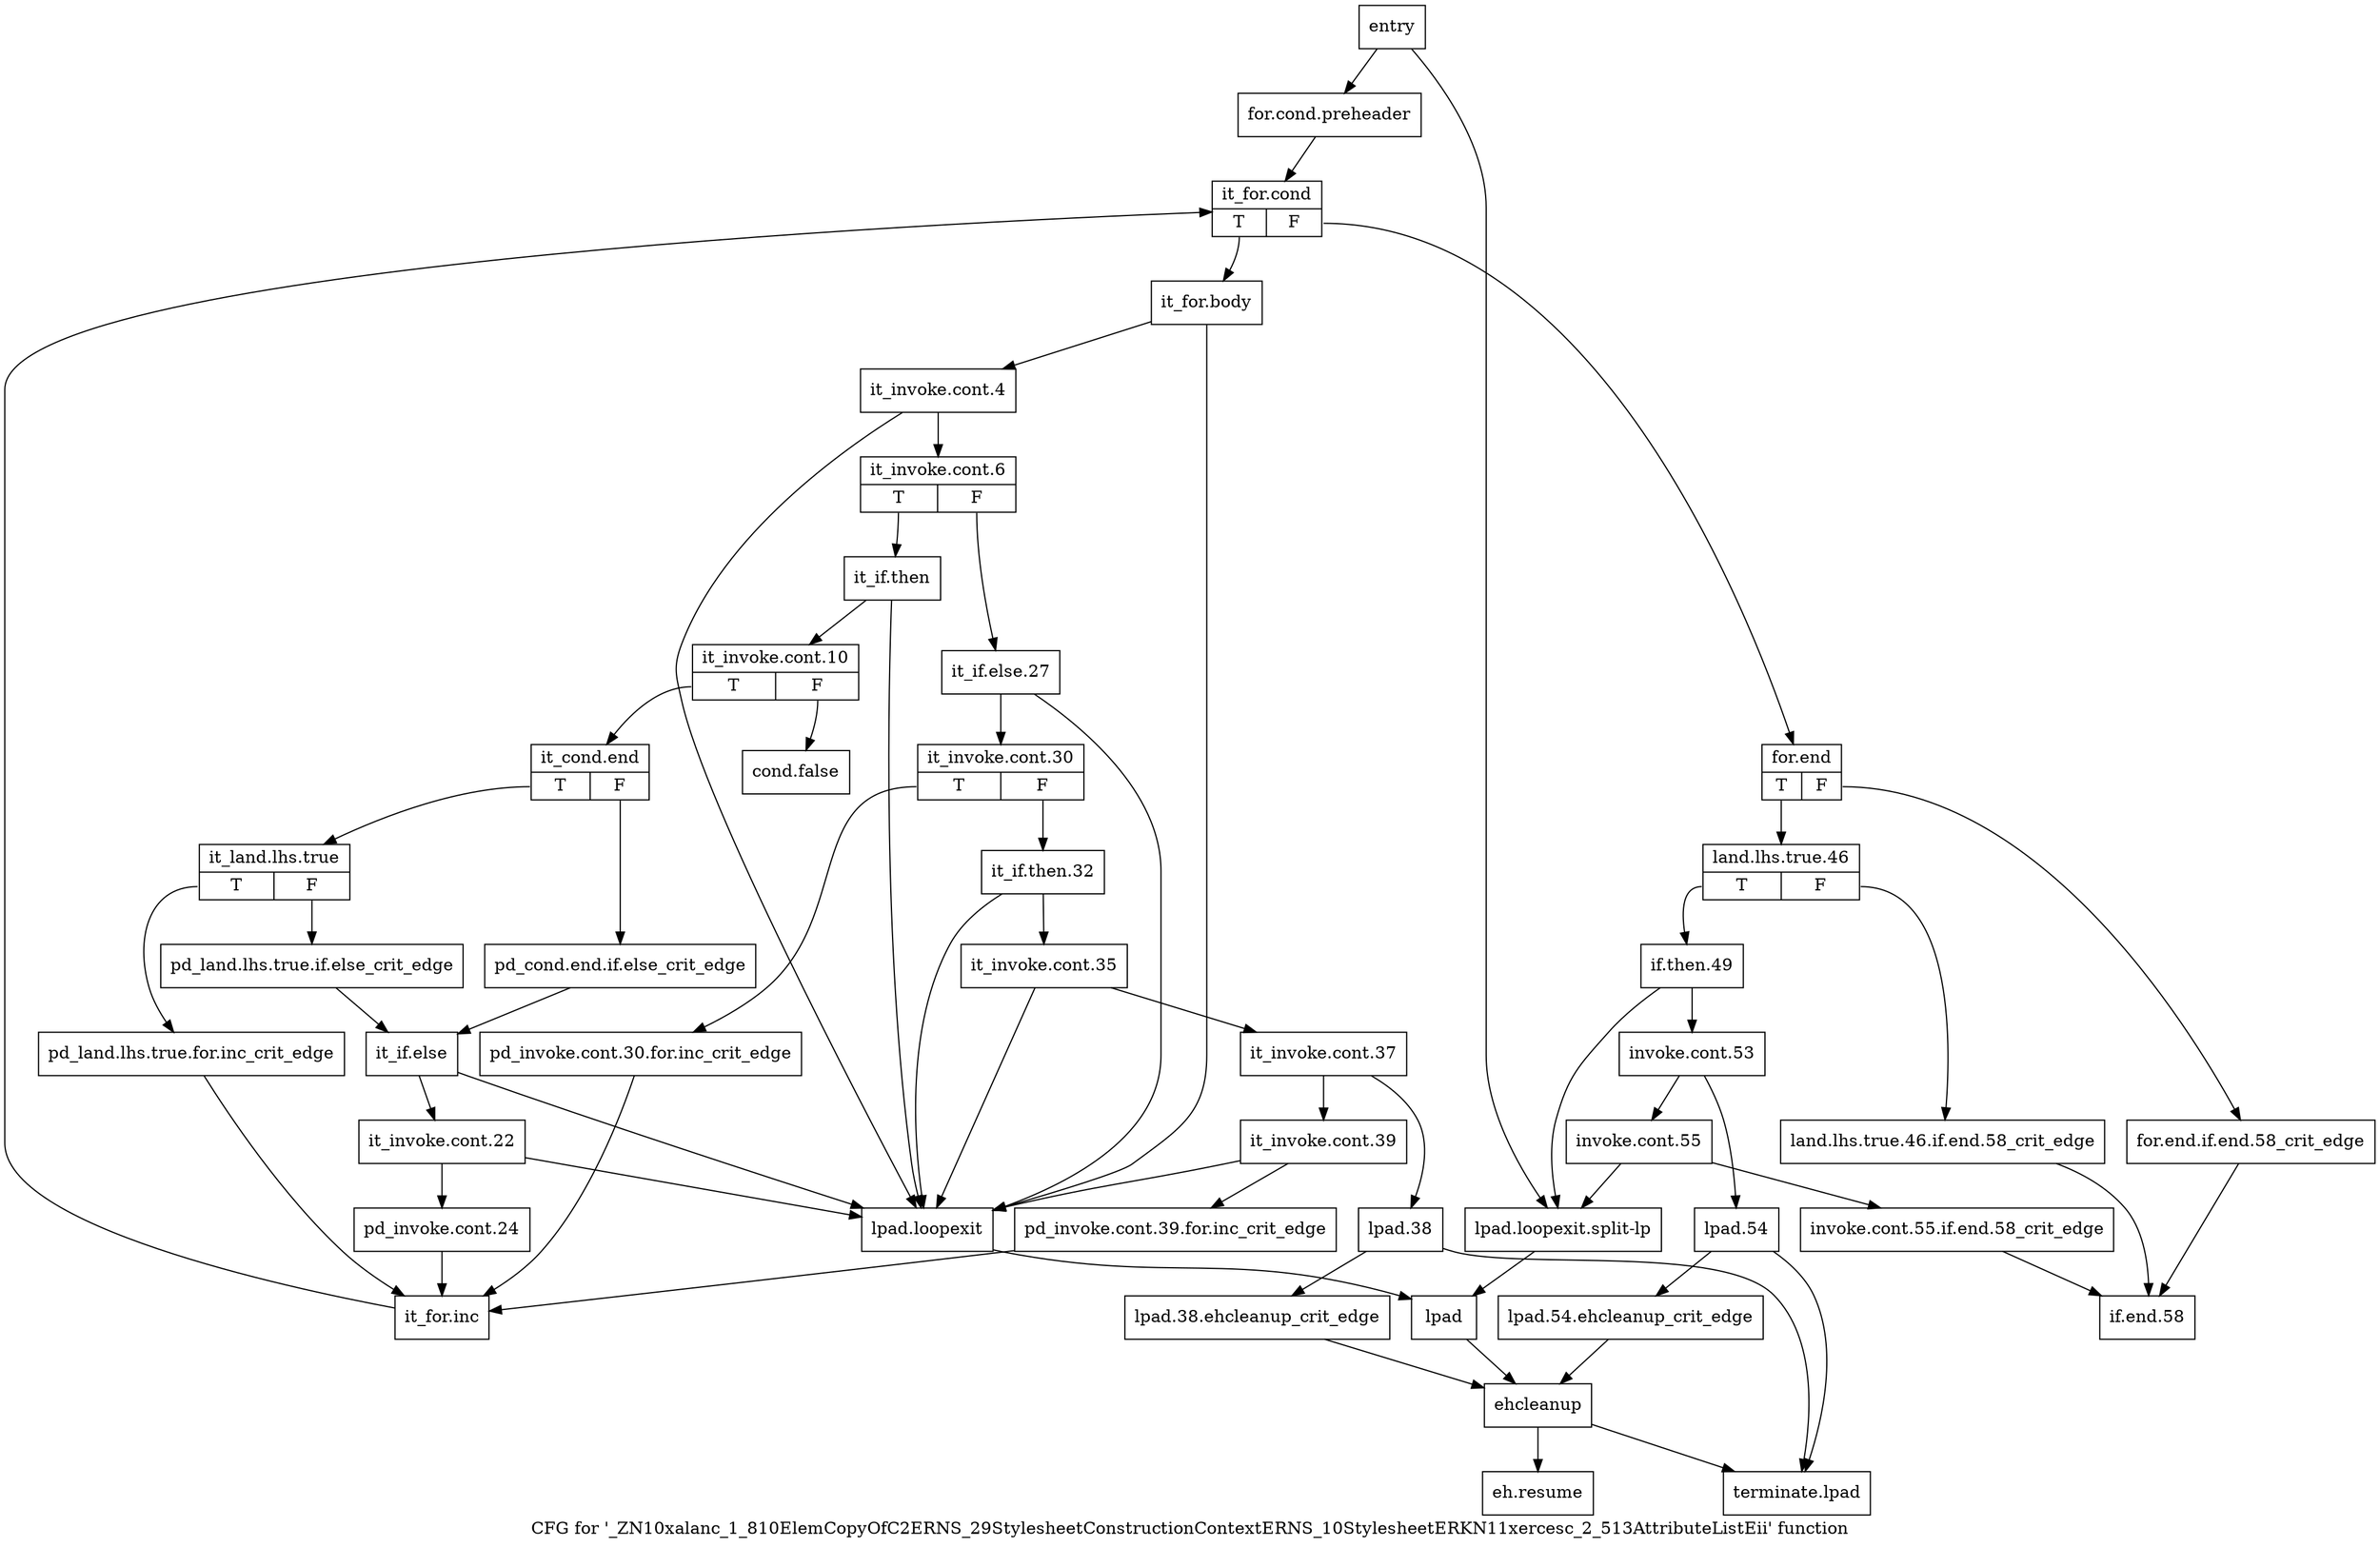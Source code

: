 digraph "CFG for '_ZN10xalanc_1_810ElemCopyOfC2ERNS_29StylesheetConstructionContextERNS_10StylesheetERKN11xercesc_2_513AttributeListEii' function" {
	label="CFG for '_ZN10xalanc_1_810ElemCopyOfC2ERNS_29StylesheetConstructionContextERNS_10StylesheetERKN11xercesc_2_513AttributeListEii' function";

	Node0x70e3a80 [shape=record,label="{entry}"];
	Node0x70e3a80 -> Node0x70e3ad0;
	Node0x70e3a80 -> Node0x70e3da0;
	Node0x70e3ad0 [shape=record,label="{for.cond.preheader}"];
	Node0x70e3ad0 -> Node0x70e3b20;
	Node0x70e3b20 [shape=record,label="{it_for.cond|{<s0>T|<s1>F}}"];
	Node0x70e3b20:s0 -> Node0x70e3b70;
	Node0x70e3b20:s1 -> Node0x70e4430;
	Node0x70e3b70 [shape=record,label="{it_for.body}"];
	Node0x70e3b70 -> Node0x70e3bc0;
	Node0x70e3b70 -> Node0x70e3d50;
	Node0x70e3bc0 [shape=record,label="{it_invoke.cont.4}"];
	Node0x70e3bc0 -> Node0x70e3c10;
	Node0x70e3bc0 -> Node0x70e3d50;
	Node0x70e3c10 [shape=record,label="{it_invoke.cont.6|{<s0>T|<s1>F}}"];
	Node0x70e3c10:s0 -> Node0x70e3c60;
	Node0x70e3c10:s1 -> Node0x70e40c0;
	Node0x70e3c60 [shape=record,label="{it_if.then}"];
	Node0x70e3c60 -> Node0x70e3cb0;
	Node0x70e3c60 -> Node0x70e3d50;
	Node0x70e3cb0 [shape=record,label="{it_invoke.cont.10|{<s0>T|<s1>F}}"];
	Node0x70e3cb0:s0 -> Node0x70e3e40;
	Node0x70e3cb0:s1 -> Node0x70e3d00;
	Node0x70e3d00 [shape=record,label="{cond.false}"];
	Node0x70e3d50 [shape=record,label="{lpad.loopexit}"];
	Node0x70e3d50 -> Node0x70e3df0;
	Node0x70e3da0 [shape=record,label="{lpad.loopexit.split-lp}"];
	Node0x70e3da0 -> Node0x70e3df0;
	Node0x70e3df0 [shape=record,label="{lpad}"];
	Node0x70e3df0 -> Node0x70e47a0;
	Node0x70e3e40 [shape=record,label="{it_cond.end|{<s0>T|<s1>F}}"];
	Node0x70e3e40:s0 -> Node0x70e3ee0;
	Node0x70e3e40:s1 -> Node0x70e3e90;
	Node0x70e3e90 [shape=record,label="{pd_cond.end.if.else_crit_edge}"];
	Node0x70e3e90 -> Node0x70e3fd0;
	Node0x70e3ee0 [shape=record,label="{it_land.lhs.true|{<s0>T|<s1>F}}"];
	Node0x70e3ee0:s0 -> Node0x70e3f80;
	Node0x70e3ee0:s1 -> Node0x70e3f30;
	Node0x70e3f30 [shape=record,label="{pd_land.lhs.true.if.else_crit_edge}"];
	Node0x70e3f30 -> Node0x70e3fd0;
	Node0x70e3f80 [shape=record,label="{pd_land.lhs.true.for.inc_crit_edge}"];
	Node0x70e3f80 -> Node0x70e43e0;
	Node0x70e3fd0 [shape=record,label="{it_if.else}"];
	Node0x70e3fd0 -> Node0x70e4020;
	Node0x70e3fd0 -> Node0x70e3d50;
	Node0x70e4020 [shape=record,label="{it_invoke.cont.22}"];
	Node0x70e4020 -> Node0x70e4070;
	Node0x70e4020 -> Node0x70e3d50;
	Node0x70e4070 [shape=record,label="{pd_invoke.cont.24}"];
	Node0x70e4070 -> Node0x70e43e0;
	Node0x70e40c0 [shape=record,label="{it_if.else.27}"];
	Node0x70e40c0 -> Node0x70e4110;
	Node0x70e40c0 -> Node0x70e3d50;
	Node0x70e4110 [shape=record,label="{it_invoke.cont.30|{<s0>T|<s1>F}}"];
	Node0x70e4110:s0 -> Node0x70e4160;
	Node0x70e4110:s1 -> Node0x70e41b0;
	Node0x70e4160 [shape=record,label="{pd_invoke.cont.30.for.inc_crit_edge}"];
	Node0x70e4160 -> Node0x70e43e0;
	Node0x70e41b0 [shape=record,label="{it_if.then.32}"];
	Node0x70e41b0 -> Node0x70e4200;
	Node0x70e41b0 -> Node0x70e3d50;
	Node0x70e4200 [shape=record,label="{it_invoke.cont.35}"];
	Node0x70e4200 -> Node0x70e4250;
	Node0x70e4200 -> Node0x70e3d50;
	Node0x70e4250 [shape=record,label="{it_invoke.cont.37}"];
	Node0x70e4250 -> Node0x70e42a0;
	Node0x70e4250 -> Node0x70e4340;
	Node0x70e42a0 [shape=record,label="{it_invoke.cont.39}"];
	Node0x70e42a0 -> Node0x70e42f0;
	Node0x70e42a0 -> Node0x70e3d50;
	Node0x70e42f0 [shape=record,label="{pd_invoke.cont.39.for.inc_crit_edge}"];
	Node0x70e42f0 -> Node0x70e43e0;
	Node0x70e4340 [shape=record,label="{lpad.38}"];
	Node0x70e4340 -> Node0x70e4390;
	Node0x70e4340 -> Node0x70e4840;
	Node0x70e4390 [shape=record,label="{lpad.38.ehcleanup_crit_edge}"];
	Node0x70e4390 -> Node0x70e47a0;
	Node0x70e43e0 [shape=record,label="{it_for.inc}"];
	Node0x70e43e0 -> Node0x70e3b20;
	Node0x70e4430 [shape=record,label="{for.end|{<s0>T|<s1>F}}"];
	Node0x70e4430:s0 -> Node0x70e44d0;
	Node0x70e4430:s1 -> Node0x70e4480;
	Node0x70e4480 [shape=record,label="{for.end.if.end.58_crit_edge}"];
	Node0x70e4480 -> Node0x70e4750;
	Node0x70e44d0 [shape=record,label="{land.lhs.true.46|{<s0>T|<s1>F}}"];
	Node0x70e44d0:s0 -> Node0x70e4570;
	Node0x70e44d0:s1 -> Node0x70e4520;
	Node0x70e4520 [shape=record,label="{land.lhs.true.46.if.end.58_crit_edge}"];
	Node0x70e4520 -> Node0x70e4750;
	Node0x70e4570 [shape=record,label="{if.then.49}"];
	Node0x70e4570 -> Node0x70e45c0;
	Node0x70e4570 -> Node0x70e3da0;
	Node0x70e45c0 [shape=record,label="{invoke.cont.53}"];
	Node0x70e45c0 -> Node0x70e4610;
	Node0x70e45c0 -> Node0x70e46b0;
	Node0x70e4610 [shape=record,label="{invoke.cont.55}"];
	Node0x70e4610 -> Node0x70e4660;
	Node0x70e4610 -> Node0x70e3da0;
	Node0x70e4660 [shape=record,label="{invoke.cont.55.if.end.58_crit_edge}"];
	Node0x70e4660 -> Node0x70e4750;
	Node0x70e46b0 [shape=record,label="{lpad.54}"];
	Node0x70e46b0 -> Node0x70e4700;
	Node0x70e46b0 -> Node0x70e4840;
	Node0x70e4700 [shape=record,label="{lpad.54.ehcleanup_crit_edge}"];
	Node0x70e4700 -> Node0x70e47a0;
	Node0x70e4750 [shape=record,label="{if.end.58}"];
	Node0x70e47a0 [shape=record,label="{ehcleanup}"];
	Node0x70e47a0 -> Node0x70e47f0;
	Node0x70e47a0 -> Node0x70e4840;
	Node0x70e47f0 [shape=record,label="{eh.resume}"];
	Node0x70e4840 [shape=record,label="{terminate.lpad}"];
}
